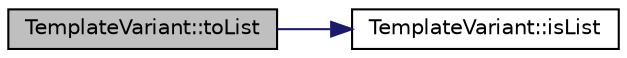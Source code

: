 digraph "TemplateVariant::toList"
{
 // LATEX_PDF_SIZE
  edge [fontname="Helvetica",fontsize="10",labelfontname="Helvetica",labelfontsize="10"];
  node [fontname="Helvetica",fontsize="10",shape=record];
  rankdir="LR";
  Node1 [label="TemplateVariant::toList",height=0.2,width=0.4,color="black", fillcolor="grey75", style="filled", fontcolor="black",tooltip=" "];
  Node1 -> Node2 [color="midnightblue",fontsize="10",style="solid",fontname="Helvetica"];
  Node2 [label="TemplateVariant::isList",height=0.2,width=0.4,color="black", fillcolor="white", style="filled",URL="$classTemplateVariant.html#aab08b440a5a394f068baea34bc63afa4",tooltip=" "];
}

